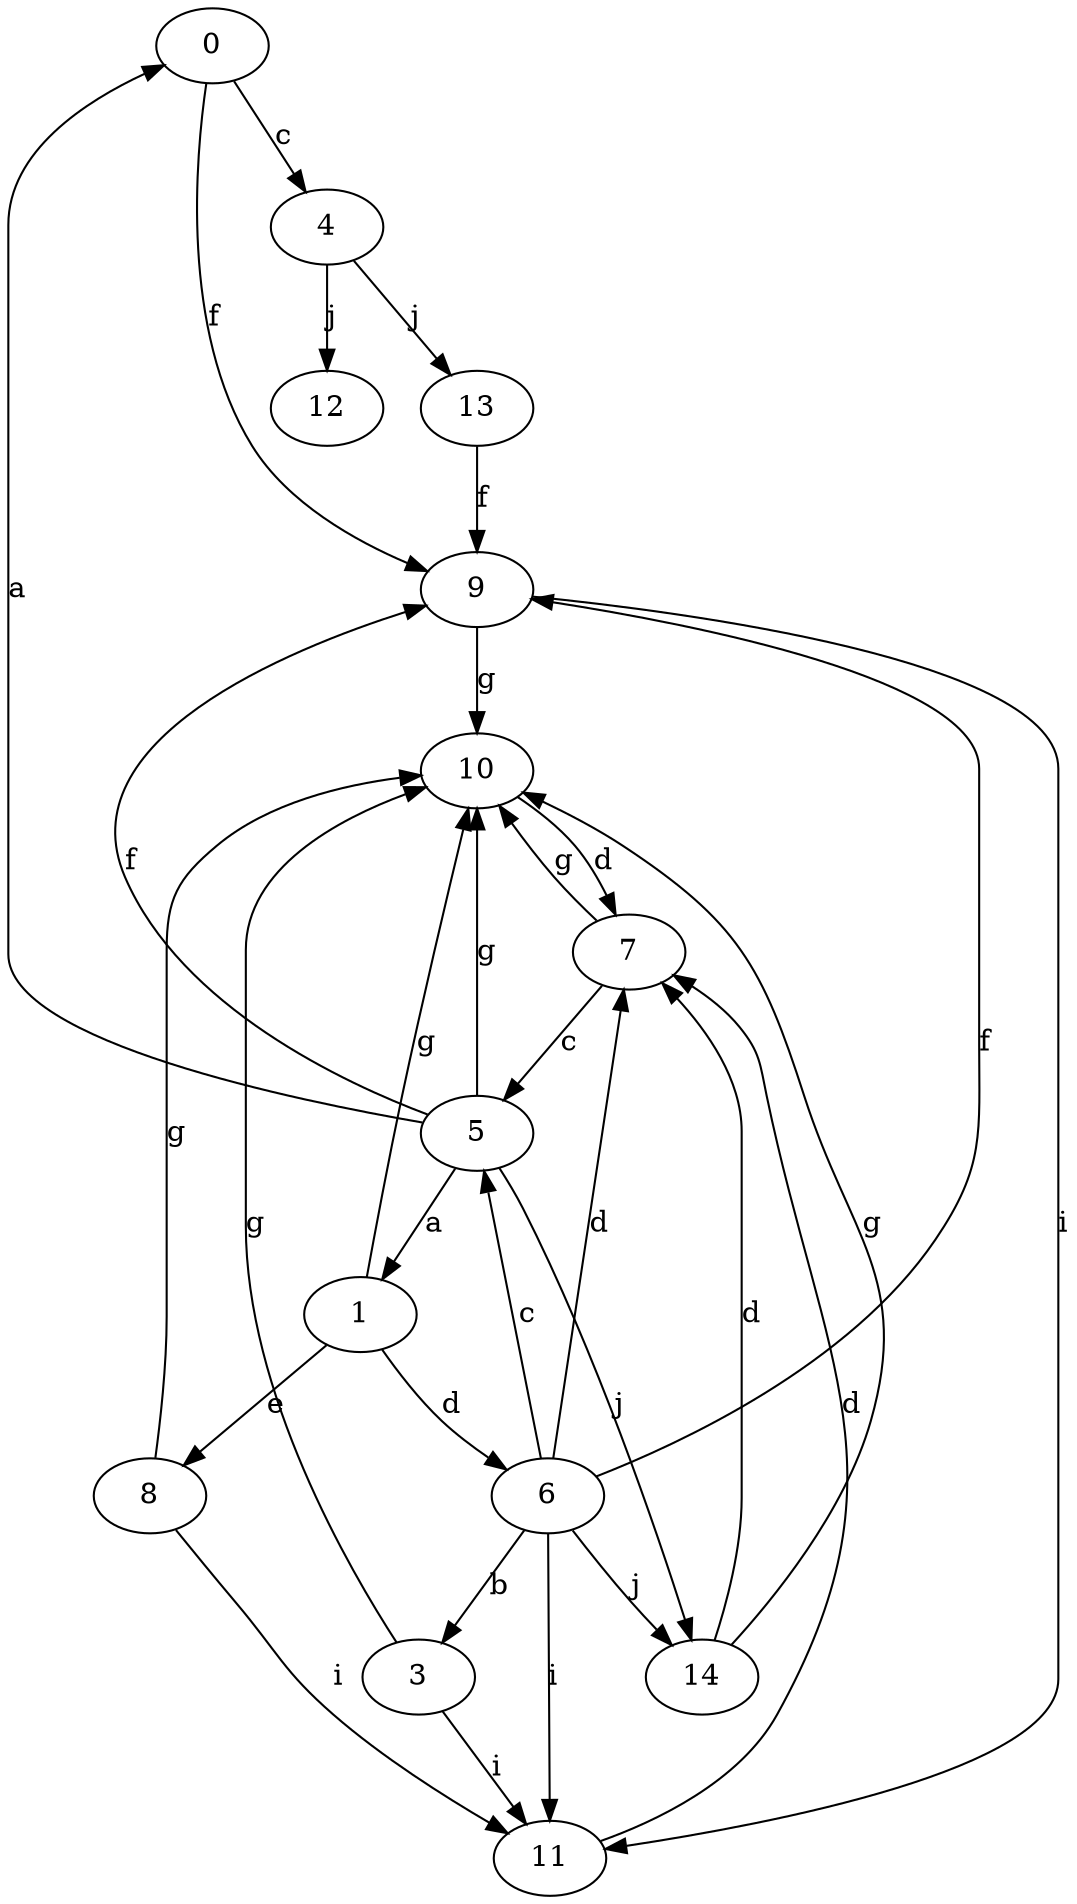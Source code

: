 strict digraph  {
0;
1;
3;
4;
5;
6;
7;
8;
9;
10;
11;
12;
13;
14;
0 -> 4  [label=c];
0 -> 9  [label=f];
1 -> 6  [label=d];
1 -> 8  [label=e];
1 -> 10  [label=g];
3 -> 10  [label=g];
3 -> 11  [label=i];
4 -> 12  [label=j];
4 -> 13  [label=j];
5 -> 0  [label=a];
5 -> 1  [label=a];
5 -> 9  [label=f];
5 -> 10  [label=g];
5 -> 14  [label=j];
6 -> 3  [label=b];
6 -> 5  [label=c];
6 -> 7  [label=d];
6 -> 9  [label=f];
6 -> 11  [label=i];
6 -> 14  [label=j];
7 -> 5  [label=c];
7 -> 10  [label=g];
8 -> 10  [label=g];
8 -> 11  [label=i];
9 -> 10  [label=g];
9 -> 11  [label=i];
10 -> 7  [label=d];
11 -> 7  [label=d];
13 -> 9  [label=f];
14 -> 7  [label=d];
14 -> 10  [label=g];
}
